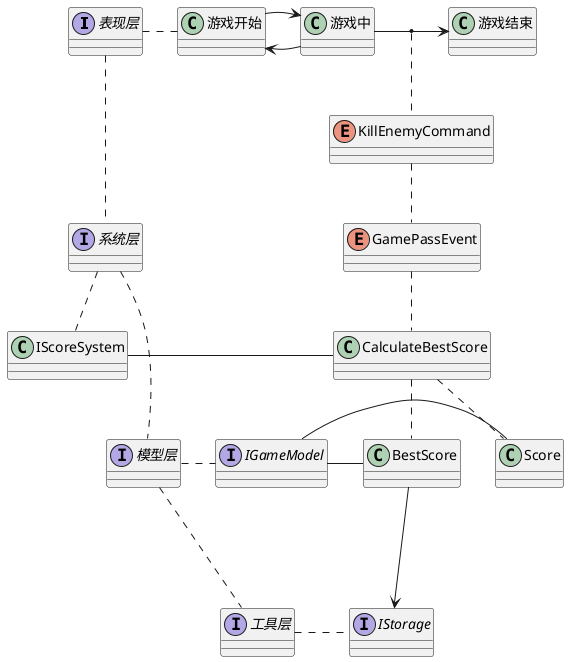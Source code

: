 @startuml
'https://plantuml.com/class-diagram


表现层 -right.. 游戏开始
interface 表现层

游戏中 -left--> 游戏开始
class 游戏开始

游戏开始 -right--> 游戏中
class 游戏中

游戏中 -right--> 游戏结束
class 游戏结束

(游戏中, 游戏结束) .. KillEnemyCommand
enum KillEnemyCommand

KillEnemyCommand .. GamePassEvent
enum GamePassEvent


interface 系统层

系统层 -right. IScoreSystem
class IScoreSystem

IScoreSystem - CalculateBestScore
GamePassEvent . CalculateBestScore
class CalculateBestScore


interface 模型层

模型层 -right.. IGameModel
interface IGameModel

CalculateBestScore . Score
IGameModel - Score
class Score

CalculateBestScore . BestScore
IGameModel -right- BestScore
class BestScore

interface 工具层

BestScore --> IStorage
工具层 -right.. IStorage
interface IStorage

表现层 -down.. 系统层
系统层 -down.. 模型层
模型层 -down.. 工具层





@enduml